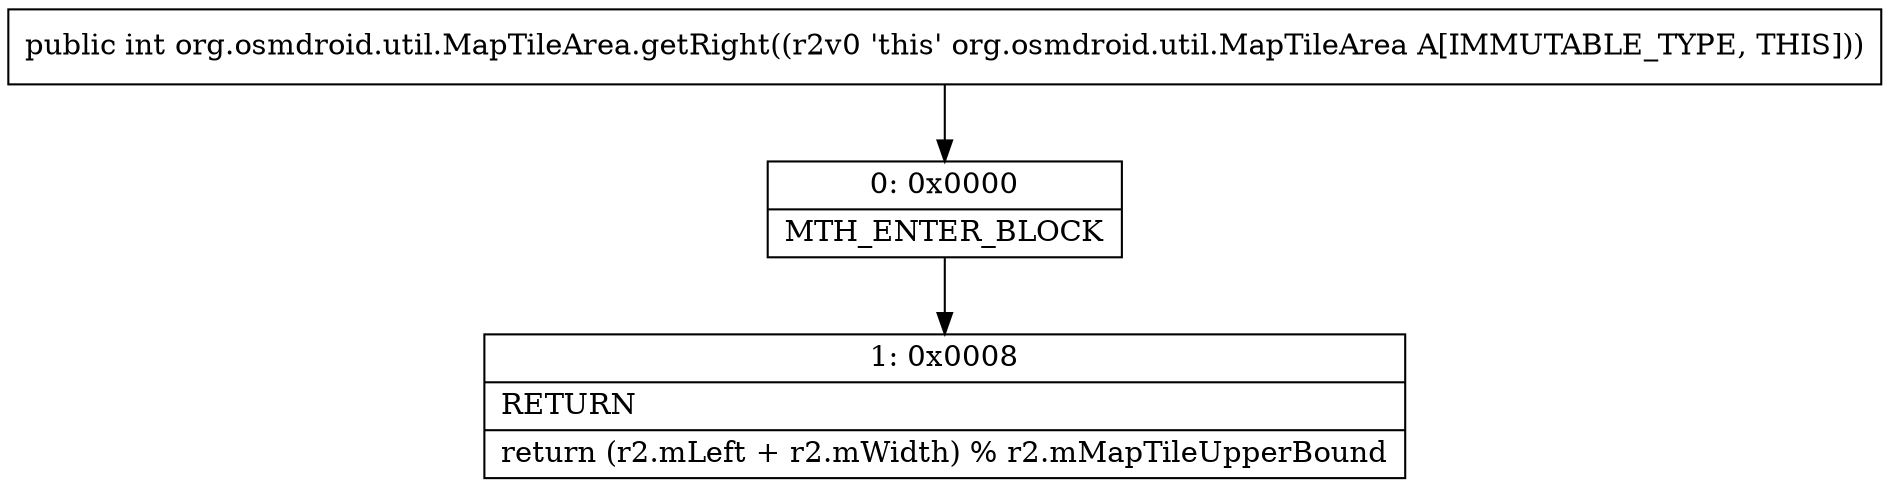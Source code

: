 digraph "CFG fororg.osmdroid.util.MapTileArea.getRight()I" {
Node_0 [shape=record,label="{0\:\ 0x0000|MTH_ENTER_BLOCK\l}"];
Node_1 [shape=record,label="{1\:\ 0x0008|RETURN\l|return (r2.mLeft + r2.mWidth) % r2.mMapTileUpperBound\l}"];
MethodNode[shape=record,label="{public int org.osmdroid.util.MapTileArea.getRight((r2v0 'this' org.osmdroid.util.MapTileArea A[IMMUTABLE_TYPE, THIS])) }"];
MethodNode -> Node_0;
Node_0 -> Node_1;
}


